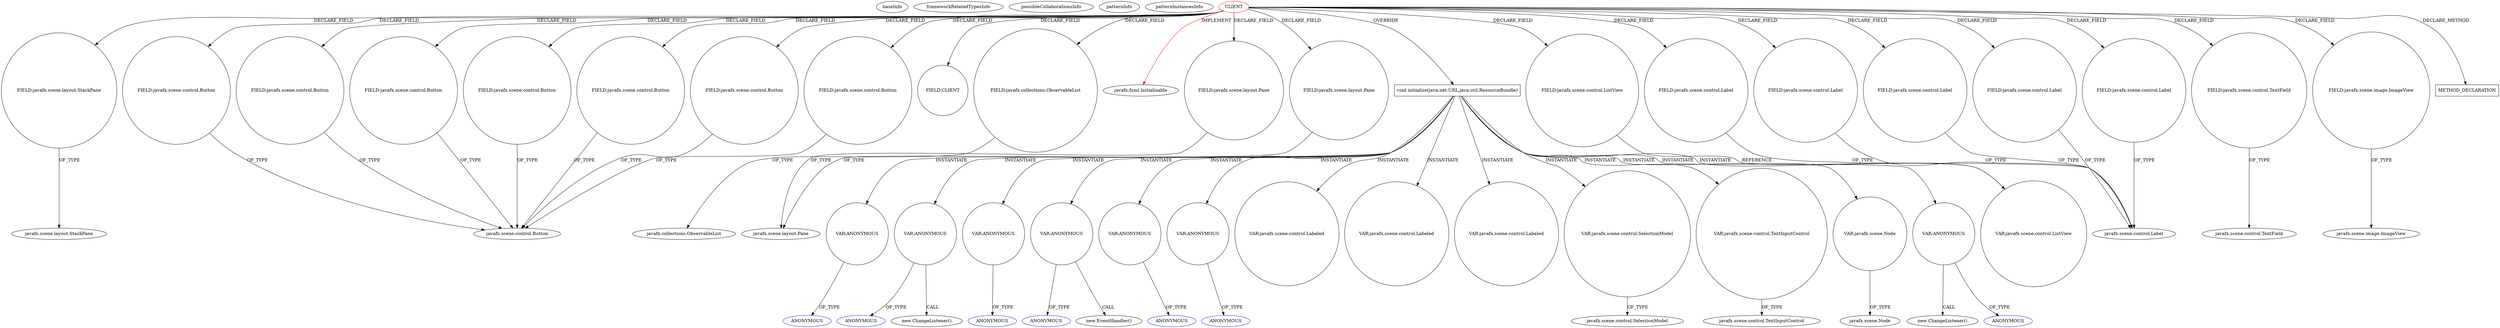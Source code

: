 digraph {
baseInfo[graphId=1699,category="pattern",isAnonymous=false,possibleRelation=false]
frameworkRelatedTypesInfo[0="javafx.fxml.Initializable"]
possibleCollaborationsInfo[]
patternInfo[frequency=2.0,patternRootClient=0]
patternInstancesInfo[0="hock323-eventManager~/hock323-eventManager/EventManager-master/src/eventManager/controller/pokerTournament/TournamentController.java~TournamentController~3009",1="mouradsaadi-LO23-IHM~/mouradsaadi-LO23-IHM/LO23-IHM-master/Sudoku-IHM/src/sudoko/ihm/vue/FXMLDocumentController.java~FXMLDocumentController~3651"]
42[label="FIELD:javafx.scene.layout.StackPane",vertexType="FIELD_DECLARATION",isFrameworkType=false,shape=circle]
0[label="CLIENT",vertexType="ROOT_CLIENT_CLASS_DECLARATION",isFrameworkType=false,color=red]
59[label="FIELD:javafx.scene.control.Button",vertexType="FIELD_DECLARATION",isFrameworkType=false,shape=circle]
10[label="FIELD:javafx.scene.control.Button",vertexType="FIELD_DECLARATION",isFrameworkType=false,shape=circle]
8[label="FIELD:javafx.scene.control.Button",vertexType="FIELD_DECLARATION",isFrameworkType=false,shape=circle]
4[label="FIELD:javafx.scene.control.Button",vertexType="FIELD_DECLARATION",isFrameworkType=false,shape=circle]
79[label="FIELD:javafx.scene.control.Button",vertexType="FIELD_DECLARATION",isFrameworkType=false,shape=circle]
142[label="FIELD:javafx.scene.control.Button",vertexType="FIELD_DECLARATION",isFrameworkType=false,shape=circle]
48[label="FIELD:javafx.scene.control.Button",vertexType="FIELD_DECLARATION",isFrameworkType=false,shape=circle]
20[label="FIELD:CLIENT",vertexType="FIELD_DECLARATION",isFrameworkType=false,shape=circle]
146[label="FIELD:javafx.collections.ObservableList",vertexType="FIELD_DECLARATION",isFrameworkType=false,shape=circle]
147[label="javafx.collections.ObservableList",vertexType="FRAMEWORK_INTERFACE_TYPE",isFrameworkType=false]
1[label="javafx.fxml.Initializable",vertexType="FRAMEWORK_INTERFACE_TYPE",isFrameworkType=false]
116[label="FIELD:javafx.scene.layout.Pane",vertexType="FIELD_DECLARATION",isFrameworkType=false,shape=circle]
41[label="javafx.scene.layout.Pane",vertexType="FRAMEWORK_CLASS_TYPE",isFrameworkType=false]
126[label="FIELD:javafx.scene.layout.Pane",vertexType="FIELD_DECLARATION",isFrameworkType=false,shape=circle]
152[label="void initialize(java.net.URL,java.util.ResourceBundle)",vertexType="OVERRIDING_METHOD_DECLARATION",isFrameworkType=false,shape=box]
243[label="VAR:javafx.scene.control.ListView",vertexType="VARIABLE_EXPRESION",isFrameworkType=false,shape=circle]
267[label="VAR:javafx.scene.control.SelectionModel",vertexType="VARIABLE_EXPRESION",isFrameworkType=false,shape=circle]
269[label="javafx.scene.control.SelectionModel",vertexType="FRAMEWORK_CLASS_TYPE",isFrameworkType=false]
2[label="FIELD:javafx.scene.control.ListView",vertexType="FIELD_DECLARATION",isFrameworkType=false,shape=circle]
336[label="VAR:javafx.scene.control.TextInputControl",vertexType="VARIABLE_EXPRESION",isFrameworkType=false,shape=circle]
98[label="FIELD:javafx.scene.control.Label",vertexType="FIELD_DECLARATION",isFrameworkType=false,shape=circle]
27[label="javafx.scene.control.Label",vertexType="FRAMEWORK_CLASS_TYPE",isFrameworkType=false]
61[label="FIELD:javafx.scene.control.Label",vertexType="FIELD_DECLARATION",isFrameworkType=false,shape=circle]
50[label="FIELD:javafx.scene.control.Label",vertexType="FIELD_DECLARATION",isFrameworkType=false,shape=circle]
57[label="FIELD:javafx.scene.control.Label",vertexType="FIELD_DECLARATION",isFrameworkType=false,shape=circle]
65[label="FIELD:javafx.scene.control.Label",vertexType="FIELD_DECLARATION",isFrameworkType=false,shape=circle]
43[label="javafx.scene.layout.StackPane",vertexType="FRAMEWORK_CLASS_TYPE",isFrameworkType=false]
5[label="javafx.scene.control.Button",vertexType="FRAMEWORK_CLASS_TYPE",isFrameworkType=false]
338[label="javafx.scene.control.TextInputControl",vertexType="FRAMEWORK_CLASS_TYPE",isFrameworkType=false]
130[label="FIELD:javafx.scene.control.TextField",vertexType="FIELD_DECLARATION",isFrameworkType=false,shape=circle]
211[label="VAR:javafx.scene.Node",vertexType="VARIABLE_EXPRESION",isFrameworkType=false,shape=circle]
189[label="javafx.scene.Node",vertexType="FRAMEWORK_CLASS_TYPE",isFrameworkType=false]
196[label="VAR:ANONYMOUS",vertexType="VARIABLE_EXPRESION",isFrameworkType=false,shape=circle]
249[label="VAR:ANONYMOUS",vertexType="VARIABLE_EXPRESION",isFrameworkType=false,shape=circle]
234[label="VAR:ANONYMOUS",vertexType="VARIABLE_EXPRESION",isFrameworkType=false,shape=circle]
220[label="VAR:ANONYMOUS",vertexType="VARIABLE_EXPRESION",isFrameworkType=false,shape=circle]
328[label="VAR:ANONYMOUS",vertexType="VARIABLE_EXPRESION",isFrameworkType=false,shape=circle]
274[label="VAR:ANONYMOUS",vertexType="VARIABLE_EXPRESION",isFrameworkType=false,shape=circle]
208[label="VAR:ANONYMOUS",vertexType="VARIABLE_EXPRESION",isFrameworkType=false,shape=circle]
7[label="javafx.scene.control.TextField",vertexType="FRAMEWORK_CLASS_TYPE",isFrameworkType=false]
156[label="VAR:javafx.scene.control.Labeled",vertexType="VARIABLE_EXPRESION",isFrameworkType=false,shape=circle]
165[label="VAR:javafx.scene.control.Labeled",vertexType="VARIABLE_EXPRESION",isFrameworkType=false,shape=circle]
174[label="VAR:javafx.scene.control.Labeled",vertexType="VARIABLE_EXPRESION",isFrameworkType=false,shape=circle]
122[label="FIELD:javafx.scene.image.ImageView",vertexType="FIELD_DECLARATION",isFrameworkType=false,shape=circle]
115[label="javafx.scene.image.ImageView",vertexType="FRAMEWORK_CLASS_TYPE",isFrameworkType=false]
647[label="METHOD_DECLARATION",vertexType="CLIENT_METHOD_DECLARATION",isFrameworkType=false,shape=box]
275[label="ANONYMOUS",vertexType="REFERENCE_ANONYMOUS_DECLARATION",isFrameworkType=false,color=blue]
209[label="ANONYMOUS",vertexType="REFERENCE_ANONYMOUS_DECLARATION",isFrameworkType=false,color=blue]
235[label="ANONYMOUS",vertexType="REFERENCE_ANONYMOUS_DECLARATION",isFrameworkType=false,color=blue]
197[label="ANONYMOUS",vertexType="REFERENCE_ANONYMOUS_DECLARATION",isFrameworkType=false,color=blue]
221[label="ANONYMOUS",vertexType="REFERENCE_ANONYMOUS_DECLARATION",isFrameworkType=false,color=blue]
250[label="ANONYMOUS",vertexType="REFERENCE_ANONYMOUS_DECLARATION",isFrameworkType=false,color=blue]
329[label="ANONYMOUS",vertexType="REFERENCE_ANONYMOUS_DECLARATION",isFrameworkType=false,color=blue]
327[label="new EventHandler()",vertexType="CONSTRUCTOR_CALL",isFrameworkType=false]
195[label="new ChangeListener()",vertexType="CONSTRUCTOR_CALL",isFrameworkType=false]
233[label="new ChangeListener()",vertexType="CONSTRUCTOR_CALL",isFrameworkType=false]
0->48[label="DECLARE_FIELD"]
79->5[label="OF_TYPE"]
211->189[label="OF_TYPE"]
152->220[label="INSTANTIATE"]
234->233[label="CALL"]
59->5[label="OF_TYPE"]
196->195[label="CALL"]
152->328[label="INSTANTIATE"]
0->8[label="DECLARE_FIELD"]
274->275[label="OF_TYPE"]
42->43[label="OF_TYPE"]
328->329[label="OF_TYPE"]
152->174[label="INSTANTIATE"]
142->5[label="OF_TYPE"]
65->27[label="OF_TYPE"]
336->338[label="OF_TYPE"]
48->5[label="OF_TYPE"]
0->4[label="DECLARE_FIELD"]
0->98[label="DECLARE_FIELD"]
152->211[label="INSTANTIATE"]
152->156[label="INSTANTIATE"]
0->130[label="DECLARE_FIELD"]
0->42[label="DECLARE_FIELD"]
0->61[label="DECLARE_FIELD"]
152->196[label="INSTANTIATE"]
122->115[label="OF_TYPE"]
0->116[label="DECLARE_FIELD"]
8->5[label="OF_TYPE"]
152->336[label="INSTANTIATE"]
130->7[label="OF_TYPE"]
126->41[label="OF_TYPE"]
152->208[label="INSTANTIATE"]
0->122[label="DECLARE_FIELD"]
0->1[label="IMPLEMENT",color=red]
267->269[label="OF_TYPE"]
0->126[label="DECLARE_FIELD"]
0->20[label="DECLARE_FIELD"]
152->234[label="INSTANTIATE"]
152->274[label="INSTANTIATE"]
2->243[label="REFERENCE"]
196->197[label="OF_TYPE"]
98->27[label="OF_TYPE"]
234->235[label="OF_TYPE"]
0->152[label="OVERRIDE"]
146->147[label="OF_TYPE"]
57->27[label="OF_TYPE"]
0->50[label="DECLARE_FIELD"]
0->10[label="DECLARE_FIELD"]
50->27[label="OF_TYPE"]
0->146[label="DECLARE_FIELD"]
0->142[label="DECLARE_FIELD"]
0->647[label="DECLARE_METHOD"]
152->165[label="INSTANTIATE"]
0->2[label="DECLARE_FIELD"]
10->5[label="OF_TYPE"]
152->267[label="INSTANTIATE"]
328->327[label="CALL"]
4->5[label="OF_TYPE"]
0->57[label="DECLARE_FIELD"]
249->250[label="OF_TYPE"]
0->79[label="DECLARE_FIELD"]
152->249[label="INSTANTIATE"]
61->27[label="OF_TYPE"]
220->221[label="OF_TYPE"]
208->209[label="OF_TYPE"]
0->59[label="DECLARE_FIELD"]
0->65[label="DECLARE_FIELD"]
116->41[label="OF_TYPE"]
152->243[label="INSTANTIATE"]
}
